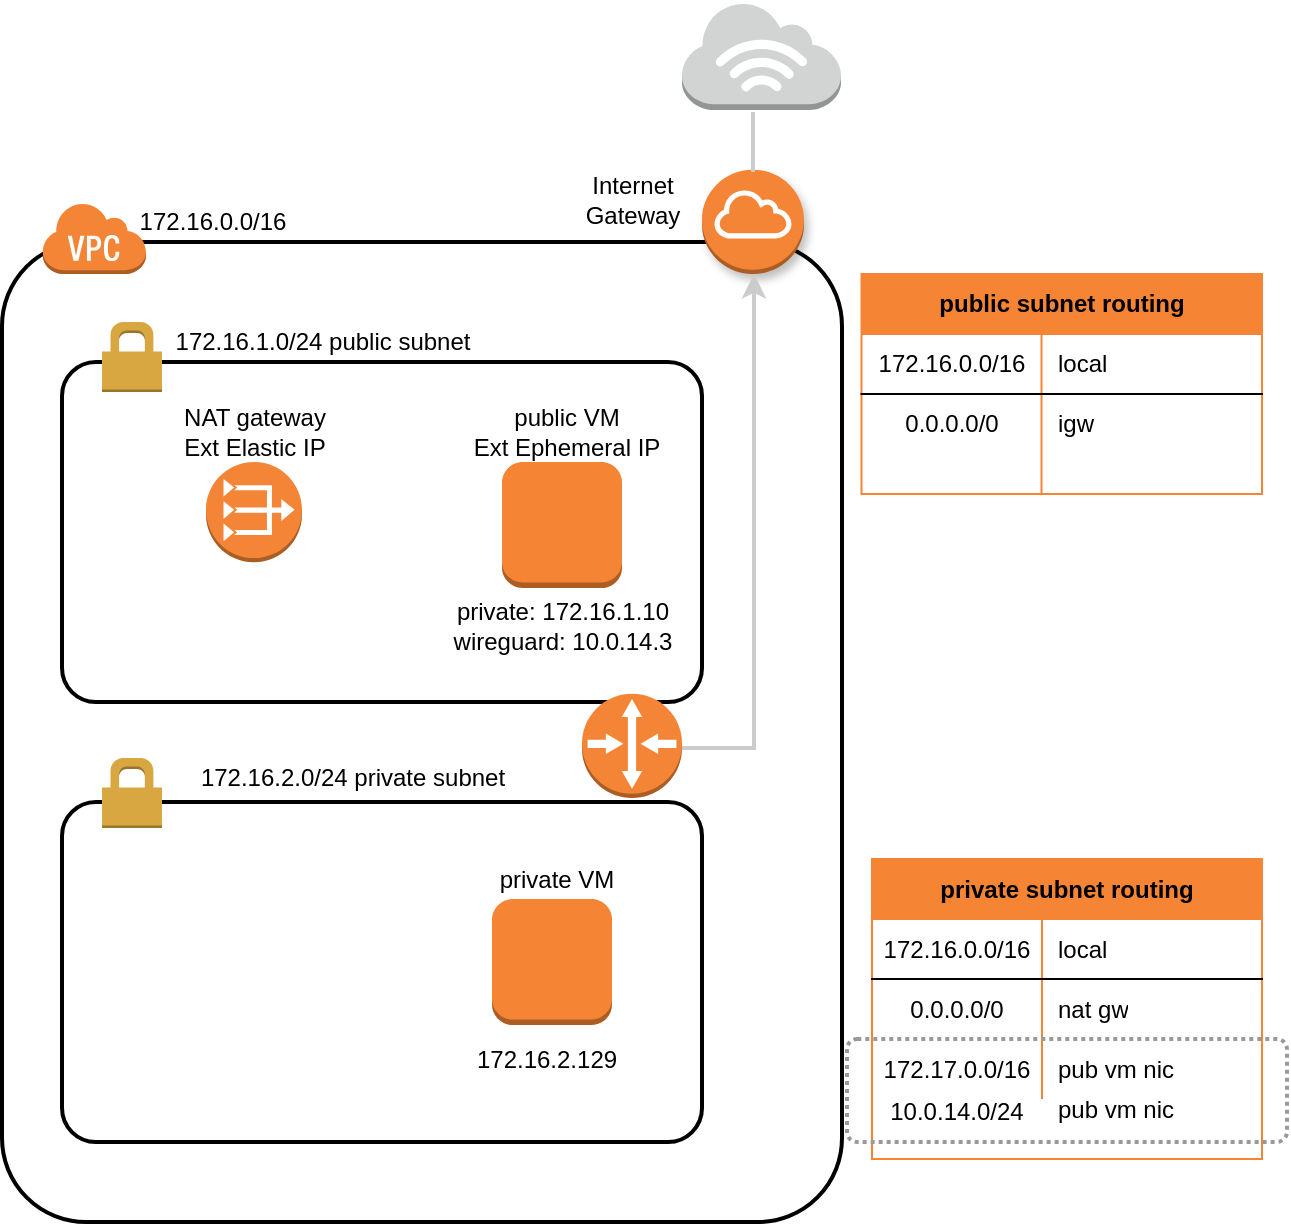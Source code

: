 <mxfile version="14.7.0" type="github">
  <diagram id="69ODIawF1eq9d_DgOKLX" name="Page-1">
    <mxGraphModel dx="973" dy="682" grid="1" gridSize="10" guides="1" tooltips="1" connect="1" arrows="1" fold="1" page="1" pageScale="1" pageWidth="850" pageHeight="1100" math="0" shadow="0">
      <root>
        <mxCell id="0" />
        <mxCell id="1" parent="0" />
        <mxCell id="h7EYVYlZc7-uSzHGC-yd-2" value="" style="rounded=1;arcSize=10;dashed=0;fillColor=none;gradientColor=none;strokeWidth=2;" parent="1" vertex="1">
          <mxGeometry x="180" y="120" width="420" height="490" as="geometry" />
        </mxCell>
        <mxCell id="h7EYVYlZc7-uSzHGC-yd-3" value="" style="dashed=0;html=1;shape=mxgraph.aws3.virtual_private_cloud;fillColor=#F58536;gradientColor=none;dashed=0;" parent="1" vertex="1">
          <mxGeometry x="200" y="100" width="52" height="36" as="geometry" />
        </mxCell>
        <mxCell id="h7EYVYlZc7-uSzHGC-yd-4" value="" style="rounded=1;arcSize=10;dashed=0;fillColor=none;gradientColor=none;strokeWidth=2;" parent="1" vertex="1">
          <mxGeometry x="210" y="180" width="320" height="170" as="geometry" />
        </mxCell>
        <mxCell id="h7EYVYlZc7-uSzHGC-yd-5" value="" style="dashed=0;html=1;shape=mxgraph.aws3.permissions;fillColor=#D9A741;gradientColor=none;dashed=0;" parent="1" vertex="1">
          <mxGeometry x="230" y="160" width="30" height="35" as="geometry" />
        </mxCell>
        <mxCell id="h7EYVYlZc7-uSzHGC-yd-10" value="" style="rounded=1;arcSize=10;dashed=0;fillColor=none;gradientColor=none;strokeWidth=2;" parent="1" vertex="1">
          <mxGeometry x="210" y="400" width="320" height="170" as="geometry" />
        </mxCell>
        <mxCell id="h7EYVYlZc7-uSzHGC-yd-11" value="" style="dashed=0;html=1;shape=mxgraph.aws3.permissions;fillColor=#D9A741;gradientColor=none;dashed=0;" parent="1" vertex="1">
          <mxGeometry x="230" y="378" width="30" height="35" as="geometry" />
        </mxCell>
        <mxCell id="h7EYVYlZc7-uSzHGC-yd-12" value="" style="outlineConnect=0;dashed=0;verticalLabelPosition=bottom;verticalAlign=top;align=center;html=1;shape=mxgraph.aws3.instance;gradientColor=none;strokeColor=#F58534;strokeWidth=1;shadow=0;fillColor=#F58534;" parent="1" vertex="1">
          <mxGeometry x="430" y="230" width="60" height="63" as="geometry" />
        </mxCell>
        <mxCell id="h7EYVYlZc7-uSzHGC-yd-15" value="" style="outlineConnect=0;dashed=0;verticalLabelPosition=bottom;verticalAlign=top;align=center;html=1;shape=mxgraph.aws3.router;fillColor=#F58536;gradientColor=none;" parent="1" vertex="1">
          <mxGeometry x="470" y="345.83" width="50" height="52.17" as="geometry" />
        </mxCell>
        <mxCell id="h7EYVYlZc7-uSzHGC-yd-17" value="172.16.0.0/16" style="text;html=1;align=center;verticalAlign=middle;resizable=0;points=[];autosize=1;strokeColor=none;" parent="1" vertex="1">
          <mxGeometry x="240" y="100" width="90" height="20" as="geometry" />
        </mxCell>
        <mxCell id="h7EYVYlZc7-uSzHGC-yd-20" value="172.16.1.0/24 public subnet" style="text;html=1;align=center;verticalAlign=middle;resizable=0;points=[];autosize=1;strokeColor=none;" parent="1" vertex="1">
          <mxGeometry x="260" y="160" width="160" height="20" as="geometry" />
        </mxCell>
        <mxCell id="h7EYVYlZc7-uSzHGC-yd-21" value="172.16.2.0/24 private subnet" style="text;html=1;align=center;verticalAlign=middle;resizable=0;points=[];autosize=1;strokeColor=none;" parent="1" vertex="1">
          <mxGeometry x="270" y="378" width="170" height="20" as="geometry" />
        </mxCell>
        <mxCell id="V-493F1esPn7OcCI-V61-1" value="&lt;div&gt;private VM&lt;/div&gt;" style="text;html=1;strokeColor=none;fillColor=none;align=center;verticalAlign=middle;whiteSpace=wrap;rounded=0;" vertex="1" parent="1">
          <mxGeometry x="420" y="428.5" width="75" height="20" as="geometry" />
        </mxCell>
        <mxCell id="V-493F1esPn7OcCI-V61-2" value="" style="outlineConnect=0;dashed=0;verticalLabelPosition=bottom;verticalAlign=top;align=center;html=1;shape=mxgraph.aws3.instance;fillColor=#F58534;gradientColor=none;shadow=0;strokeColor=#F58534;strokeWidth=1;" vertex="1" parent="1">
          <mxGeometry x="425" y="448.5" width="60" height="63" as="geometry" />
        </mxCell>
        <mxCell id="V-493F1esPn7OcCI-V61-3" value="&lt;div&gt;public VM&lt;/div&gt;&lt;div&gt;Ext Ephemeral IP&lt;br&gt;&lt;/div&gt;" style="text;html=1;strokeColor=none;fillColor=none;align=center;verticalAlign=middle;whiteSpace=wrap;rounded=0;" vertex="1" parent="1">
          <mxGeometry x="410" y="205" width="105" height="20" as="geometry" />
        </mxCell>
        <mxCell id="V-493F1esPn7OcCI-V61-5" value="" style="outlineConnect=0;dashed=0;verticalLabelPosition=bottom;verticalAlign=top;align=center;html=1;shape=mxgraph.aws3.internet_gateway;fillColor=#F58536;gradientColor=none;shadow=1;strokeColor=#F58534;strokeWidth=1;" vertex="1" parent="1">
          <mxGeometry x="530" y="83.83" width="51" height="52.17" as="geometry" />
        </mxCell>
        <mxCell id="V-493F1esPn7OcCI-V61-6" value="" style="outlineConnect=0;dashed=0;verticalLabelPosition=bottom;verticalAlign=top;align=center;html=1;shape=mxgraph.aws3.vpc_nat_gateway;fillColor=#F58536;gradientColor=none;shadow=0;strokeColor=#F58534;strokeWidth=1;" vertex="1" parent="1">
          <mxGeometry x="282" y="230" width="48" height="50.09" as="geometry" />
        </mxCell>
        <mxCell id="V-493F1esPn7OcCI-V61-8" value="" style="outlineConnect=0;dashed=0;verticalLabelPosition=bottom;verticalAlign=top;align=center;html=1;shape=mxgraph.aws3.internet_3;fillColor=#D2D3D3;gradientColor=none;shadow=0;strokeColor=#F58534;strokeWidth=1;" vertex="1" parent="1">
          <mxGeometry x="520" width="79.5" height="54" as="geometry" />
        </mxCell>
        <mxCell id="V-493F1esPn7OcCI-V61-18" value="&lt;div&gt;NAT gateway&lt;/div&gt;&lt;div&gt;Ext Elastic IP&lt;br&gt;&lt;/div&gt;" style="text;html=1;align=center;verticalAlign=middle;resizable=0;points=[];autosize=1;strokeColor=none;" vertex="1" parent="1">
          <mxGeometry x="261" y="200" width="90" height="30" as="geometry" />
        </mxCell>
        <mxCell id="V-493F1esPn7OcCI-V61-19" value="&lt;div&gt;Internet&lt;/div&gt;&lt;div&gt;Gateway&lt;/div&gt;" style="text;html=1;align=center;verticalAlign=middle;resizable=0;points=[];autosize=1;strokeColor=none;" vertex="1" parent="1">
          <mxGeometry x="465" y="83.83" width="60" height="30" as="geometry" />
        </mxCell>
        <mxCell id="V-493F1esPn7OcCI-V61-36" value="public subnet routing" style="shape=table;html=1;whiteSpace=wrap;startSize=30;container=1;collapsible=0;childLayout=tableLayout;fixedRows=1;rowLines=0;fontStyle=1;align=center;shadow=0;strokeColor=#F58534;strokeWidth=1;fillColor=#F58534;" vertex="1" parent="1">
          <mxGeometry x="609.75" y="136" width="200.25" height="110" as="geometry" />
        </mxCell>
        <mxCell id="V-493F1esPn7OcCI-V61-37" value="" style="shape=partialRectangle;html=1;whiteSpace=wrap;collapsible=0;dropTarget=0;pointerEvents=0;fillColor=none;top=0;left=0;bottom=1;right=0;points=[[0,0.5],[1,0.5]];portConstraint=eastwest;" vertex="1" parent="V-493F1esPn7OcCI-V61-36">
          <mxGeometry y="30" width="200.25" height="30" as="geometry" />
        </mxCell>
        <mxCell id="V-493F1esPn7OcCI-V61-38" value="172.16.0.0/16" style="shape=partialRectangle;html=1;whiteSpace=wrap;connectable=0;fillColor=none;top=0;left=0;bottom=0;right=0;overflow=hidden;" vertex="1" parent="V-493F1esPn7OcCI-V61-37">
          <mxGeometry width="90" height="30" as="geometry" />
        </mxCell>
        <mxCell id="V-493F1esPn7OcCI-V61-39" value="local" style="shape=partialRectangle;html=1;whiteSpace=wrap;connectable=0;fillColor=none;top=0;left=0;bottom=0;right=0;align=left;spacingLeft=6;overflow=hidden;" vertex="1" parent="V-493F1esPn7OcCI-V61-37">
          <mxGeometry x="90" width="110" height="30" as="geometry" />
        </mxCell>
        <mxCell id="V-493F1esPn7OcCI-V61-40" value="" style="shape=partialRectangle;html=1;whiteSpace=wrap;collapsible=0;dropTarget=0;pointerEvents=0;fillColor=none;top=0;left=0;bottom=0;right=0;points=[[0,0.5],[1,0.5]];portConstraint=eastwest;" vertex="1" parent="V-493F1esPn7OcCI-V61-36">
          <mxGeometry y="60" width="200.25" height="30" as="geometry" />
        </mxCell>
        <mxCell id="V-493F1esPn7OcCI-V61-41" value="0.0.0.0/0" style="shape=partialRectangle;html=1;whiteSpace=wrap;connectable=0;fillColor=none;top=0;left=0;bottom=0;right=0;overflow=hidden;" vertex="1" parent="V-493F1esPn7OcCI-V61-40">
          <mxGeometry width="90" height="30" as="geometry" />
        </mxCell>
        <mxCell id="V-493F1esPn7OcCI-V61-42" value="igw" style="shape=partialRectangle;html=1;whiteSpace=wrap;connectable=0;fillColor=none;top=0;left=0;bottom=0;right=0;align=left;spacingLeft=6;overflow=hidden;" vertex="1" parent="V-493F1esPn7OcCI-V61-40">
          <mxGeometry x="90" width="110" height="30" as="geometry" />
        </mxCell>
        <mxCell id="V-493F1esPn7OcCI-V61-43" value="" style="shape=partialRectangle;html=1;whiteSpace=wrap;collapsible=0;dropTarget=0;pointerEvents=0;fillColor=none;top=0;left=0;bottom=0;right=0;points=[[0,0.5],[1,0.5]];portConstraint=eastwest;" vertex="1" parent="V-493F1esPn7OcCI-V61-36">
          <mxGeometry y="90" width="200.25" height="20" as="geometry" />
        </mxCell>
        <mxCell id="V-493F1esPn7OcCI-V61-44" value="" style="shape=partialRectangle;html=1;whiteSpace=wrap;connectable=0;fillColor=none;top=0;left=0;bottom=0;right=0;overflow=hidden;" vertex="1" parent="V-493F1esPn7OcCI-V61-43">
          <mxGeometry width="90" height="20" as="geometry" />
        </mxCell>
        <mxCell id="V-493F1esPn7OcCI-V61-45" value="" style="shape=partialRectangle;html=1;whiteSpace=wrap;connectable=0;fillColor=none;top=0;left=0;bottom=0;right=0;align=left;spacingLeft=6;overflow=hidden;" vertex="1" parent="V-493F1esPn7OcCI-V61-43">
          <mxGeometry x="90" width="110" height="20" as="geometry" />
        </mxCell>
        <mxCell id="V-493F1esPn7OcCI-V61-56" value="private subnet routing" style="shape=table;html=1;whiteSpace=wrap;startSize=30;container=1;collapsible=0;childLayout=tableLayout;fixedRows=1;rowLines=0;fontStyle=1;align=center;shadow=0;strokeColor=#F58534;strokeWidth=1;fillColor=#F58534;" vertex="1" parent="1">
          <mxGeometry x="615" y="428.5" width="195" height="150" as="geometry" />
        </mxCell>
        <mxCell id="V-493F1esPn7OcCI-V61-57" value="" style="shape=partialRectangle;html=1;whiteSpace=wrap;collapsible=0;dropTarget=0;pointerEvents=0;fillColor=none;top=0;left=0;bottom=1;right=0;points=[[0,0.5],[1,0.5]];portConstraint=eastwest;" vertex="1" parent="V-493F1esPn7OcCI-V61-56">
          <mxGeometry y="30" width="195" height="30" as="geometry" />
        </mxCell>
        <mxCell id="V-493F1esPn7OcCI-V61-58" value="172.16.0.0/16" style="shape=partialRectangle;html=1;whiteSpace=wrap;connectable=0;fillColor=none;top=0;left=0;bottom=0;right=0;overflow=hidden;" vertex="1" parent="V-493F1esPn7OcCI-V61-57">
          <mxGeometry width="85" height="30" as="geometry" />
        </mxCell>
        <mxCell id="V-493F1esPn7OcCI-V61-59" value="local" style="shape=partialRectangle;html=1;whiteSpace=wrap;connectable=0;fillColor=none;top=0;left=0;bottom=0;right=0;align=left;spacingLeft=6;overflow=hidden;" vertex="1" parent="V-493F1esPn7OcCI-V61-57">
          <mxGeometry x="85" width="110" height="30" as="geometry" />
        </mxCell>
        <mxCell id="V-493F1esPn7OcCI-V61-60" value="" style="shape=partialRectangle;html=1;whiteSpace=wrap;collapsible=0;dropTarget=0;pointerEvents=0;fillColor=none;top=0;left=0;bottom=0;right=0;points=[[0,0.5],[1,0.5]];portConstraint=eastwest;" vertex="1" parent="V-493F1esPn7OcCI-V61-56">
          <mxGeometry y="60" width="195" height="30" as="geometry" />
        </mxCell>
        <mxCell id="V-493F1esPn7OcCI-V61-61" value="0.0.0.0/0" style="shape=partialRectangle;html=1;whiteSpace=wrap;connectable=0;fillColor=none;top=0;left=0;bottom=0;right=0;overflow=hidden;" vertex="1" parent="V-493F1esPn7OcCI-V61-60">
          <mxGeometry width="85" height="30" as="geometry" />
        </mxCell>
        <mxCell id="V-493F1esPn7OcCI-V61-62" value="nat gw" style="shape=partialRectangle;html=1;whiteSpace=wrap;connectable=0;fillColor=none;top=0;left=0;bottom=0;right=0;align=left;spacingLeft=6;overflow=hidden;" vertex="1" parent="V-493F1esPn7OcCI-V61-60">
          <mxGeometry x="85" width="110" height="30" as="geometry" />
        </mxCell>
        <mxCell id="V-493F1esPn7OcCI-V61-63" value="" style="shape=partialRectangle;html=1;whiteSpace=wrap;collapsible=0;dropTarget=0;pointerEvents=0;fillColor=none;top=0;left=0;bottom=0;right=0;points=[[0,0.5],[1,0.5]];portConstraint=eastwest;" vertex="1" parent="V-493F1esPn7OcCI-V61-56">
          <mxGeometry y="90" width="195" height="30" as="geometry" />
        </mxCell>
        <mxCell id="V-493F1esPn7OcCI-V61-64" value="172.17.0.0/16" style="shape=partialRectangle;html=1;whiteSpace=wrap;connectable=0;top=0;left=0;bottom=0;right=0;overflow=hidden;fillColor=none;" vertex="1" parent="V-493F1esPn7OcCI-V61-63">
          <mxGeometry width="85" height="30" as="geometry" />
        </mxCell>
        <mxCell id="V-493F1esPn7OcCI-V61-65" value="pub vm nic" style="shape=partialRectangle;html=1;whiteSpace=wrap;connectable=0;top=0;left=0;bottom=0;right=0;align=left;spacingLeft=6;overflow=hidden;fillColor=none;" vertex="1" parent="V-493F1esPn7OcCI-V61-63">
          <mxGeometry x="85" width="110" height="30" as="geometry" />
        </mxCell>
        <mxCell id="V-493F1esPn7OcCI-V61-79" value="10.0.14.0/24" style="shape=partialRectangle;html=1;whiteSpace=wrap;connectable=0;top=0;left=0;bottom=0;right=0;overflow=hidden;fillColor=none;" vertex="1" parent="1">
          <mxGeometry x="615" y="540" width="85" height="30" as="geometry" />
        </mxCell>
        <mxCell id="V-493F1esPn7OcCI-V61-80" value="pub vm nic" style="shape=partialRectangle;html=1;whiteSpace=wrap;connectable=0;top=0;left=0;bottom=0;right=0;align=left;spacingLeft=6;overflow=hidden;fillColor=none;" vertex="1" parent="1">
          <mxGeometry x="700" y="538.5" width="110" height="30" as="geometry" />
        </mxCell>
        <mxCell id="V-493F1esPn7OcCI-V61-84" value="" style="line;strokeWidth=2;html=1;shadow=0;fontColor=#333333;fillColor=none;strokeColor=#CCCCCC;rotation=90;" vertex="1" parent="1">
          <mxGeometry x="540.5" y="65" width="30" height="10" as="geometry" />
        </mxCell>
        <mxCell id="V-493F1esPn7OcCI-V61-94" style="edgeStyle=orthogonalEdgeStyle;rounded=0;orthogonalLoop=1;jettySize=auto;html=1;exitX=1;exitY=0.5;exitDx=0;exitDy=0;exitPerimeter=0;strokeColor=#CCCCCC;strokeWidth=2;" edge="1" parent="1" source="V-493F1esPn7OcCI-V61-85" target="V-493F1esPn7OcCI-V61-5">
          <mxGeometry relative="1" as="geometry">
            <Array as="points">
              <mxPoint x="556" y="373" />
            </Array>
          </mxGeometry>
        </mxCell>
        <mxCell id="V-493F1esPn7OcCI-V61-85" value="" style="line;strokeWidth=2;html=1;shadow=0;fontColor=#333333;fillColor=none;strokeColor=#CCCCCC;" vertex="1" parent="1">
          <mxGeometry x="520" y="368" width="30" height="10" as="geometry" />
        </mxCell>
        <mxCell id="V-493F1esPn7OcCI-V61-87" value="&lt;div&gt;private: 172.16.1.10&lt;/div&gt;&lt;div&gt;wireguard: 10.0.14.3&lt;br&gt;&lt;/div&gt;" style="text;html=1;align=center;verticalAlign=middle;resizable=0;points=[];autosize=1;strokeColor=none;" vertex="1" parent="1">
          <mxGeometry x="400" y="297" width="120" height="30" as="geometry" />
        </mxCell>
        <mxCell id="V-493F1esPn7OcCI-V61-93" value="" style="rounded=1;arcSize=10;dashed=1;fillColor=none;gradientColor=none;dashPattern=1 1;strokeWidth=2;shadow=0;strokeColor=#999999;" vertex="1" parent="1">
          <mxGeometry x="602.5" y="518.5" width="220" height="51.5" as="geometry" />
        </mxCell>
        <mxCell id="V-493F1esPn7OcCI-V61-97" value="&lt;div&gt;172.16.2.129&lt;/div&gt;" style="text;html=1;strokeColor=none;fillColor=none;align=center;verticalAlign=middle;whiteSpace=wrap;rounded=0;" vertex="1" parent="1">
          <mxGeometry x="425" y="518.5" width="55" height="20" as="geometry" />
        </mxCell>
      </root>
    </mxGraphModel>
  </diagram>
</mxfile>
